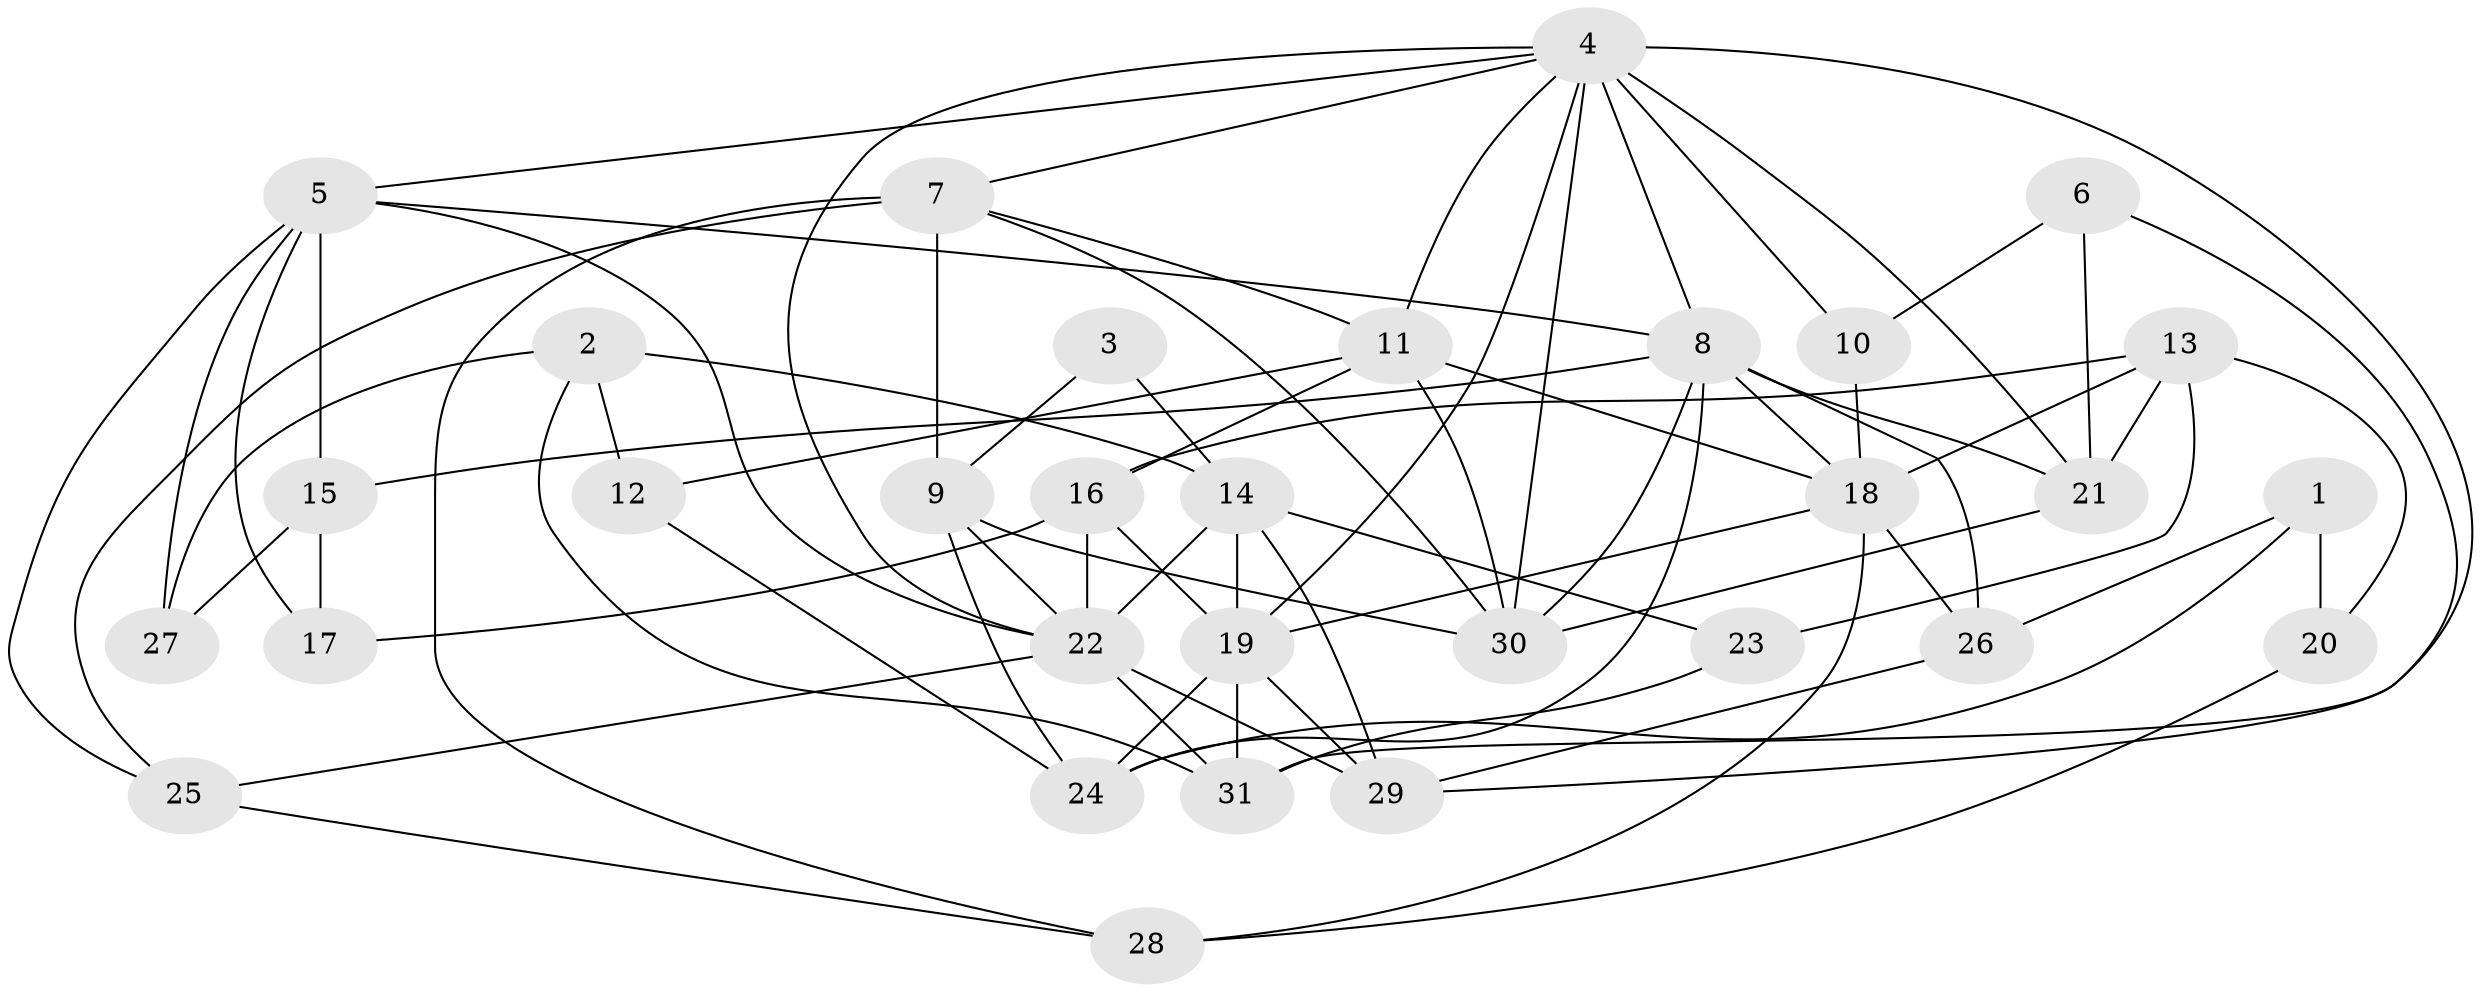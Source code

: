 // original degree distribution, {5: 0.1935483870967742, 2: 0.11290322580645161, 4: 0.1935483870967742, 6: 0.11290322580645161, 7: 0.04838709677419355, 3: 0.3387096774193548}
// Generated by graph-tools (version 1.1) at 2025/02/03/09/25 03:02:12]
// undirected, 31 vertices, 76 edges
graph export_dot {
graph [start="1"]
  node [color=gray90,style=filled];
  1;
  2;
  3;
  4;
  5;
  6;
  7;
  8;
  9;
  10;
  11;
  12;
  13;
  14;
  15;
  16;
  17;
  18;
  19;
  20;
  21;
  22;
  23;
  24;
  25;
  26;
  27;
  28;
  29;
  30;
  31;
  1 -- 20 [weight=1.0];
  1 -- 24 [weight=1.0];
  1 -- 26 [weight=1.0];
  2 -- 12 [weight=1.0];
  2 -- 14 [weight=1.0];
  2 -- 27 [weight=1.0];
  2 -- 31 [weight=1.0];
  3 -- 9 [weight=1.0];
  3 -- 14 [weight=1.0];
  4 -- 5 [weight=1.0];
  4 -- 7 [weight=1.0];
  4 -- 8 [weight=1.0];
  4 -- 10 [weight=2.0];
  4 -- 11 [weight=1.0];
  4 -- 19 [weight=1.0];
  4 -- 21 [weight=1.0];
  4 -- 22 [weight=1.0];
  4 -- 30 [weight=1.0];
  4 -- 31 [weight=1.0];
  5 -- 8 [weight=2.0];
  5 -- 15 [weight=1.0];
  5 -- 17 [weight=2.0];
  5 -- 22 [weight=1.0];
  5 -- 25 [weight=1.0];
  5 -- 27 [weight=1.0];
  6 -- 10 [weight=1.0];
  6 -- 21 [weight=1.0];
  6 -- 29 [weight=1.0];
  7 -- 9 [weight=2.0];
  7 -- 11 [weight=1.0];
  7 -- 25 [weight=1.0];
  7 -- 28 [weight=2.0];
  7 -- 30 [weight=2.0];
  8 -- 15 [weight=1.0];
  8 -- 18 [weight=1.0];
  8 -- 21 [weight=1.0];
  8 -- 24 [weight=1.0];
  8 -- 26 [weight=2.0];
  8 -- 30 [weight=2.0];
  9 -- 22 [weight=1.0];
  9 -- 24 [weight=1.0];
  9 -- 30 [weight=2.0];
  10 -- 18 [weight=1.0];
  11 -- 12 [weight=1.0];
  11 -- 16 [weight=1.0];
  11 -- 18 [weight=1.0];
  11 -- 30 [weight=1.0];
  12 -- 24 [weight=1.0];
  13 -- 16 [weight=2.0];
  13 -- 18 [weight=1.0];
  13 -- 20 [weight=1.0];
  13 -- 21 [weight=1.0];
  13 -- 23 [weight=1.0];
  14 -- 19 [weight=1.0];
  14 -- 22 [weight=2.0];
  14 -- 23 [weight=1.0];
  14 -- 29 [weight=1.0];
  15 -- 17 [weight=1.0];
  15 -- 27 [weight=1.0];
  16 -- 17 [weight=2.0];
  16 -- 19 [weight=2.0];
  16 -- 22 [weight=1.0];
  18 -- 19 [weight=1.0];
  18 -- 26 [weight=1.0];
  18 -- 28 [weight=2.0];
  19 -- 24 [weight=1.0];
  19 -- 29 [weight=1.0];
  19 -- 31 [weight=1.0];
  20 -- 28 [weight=1.0];
  21 -- 30 [weight=1.0];
  22 -- 25 [weight=1.0];
  22 -- 29 [weight=1.0];
  22 -- 31 [weight=1.0];
  23 -- 31 [weight=1.0];
  25 -- 28 [weight=1.0];
  26 -- 29 [weight=1.0];
}
